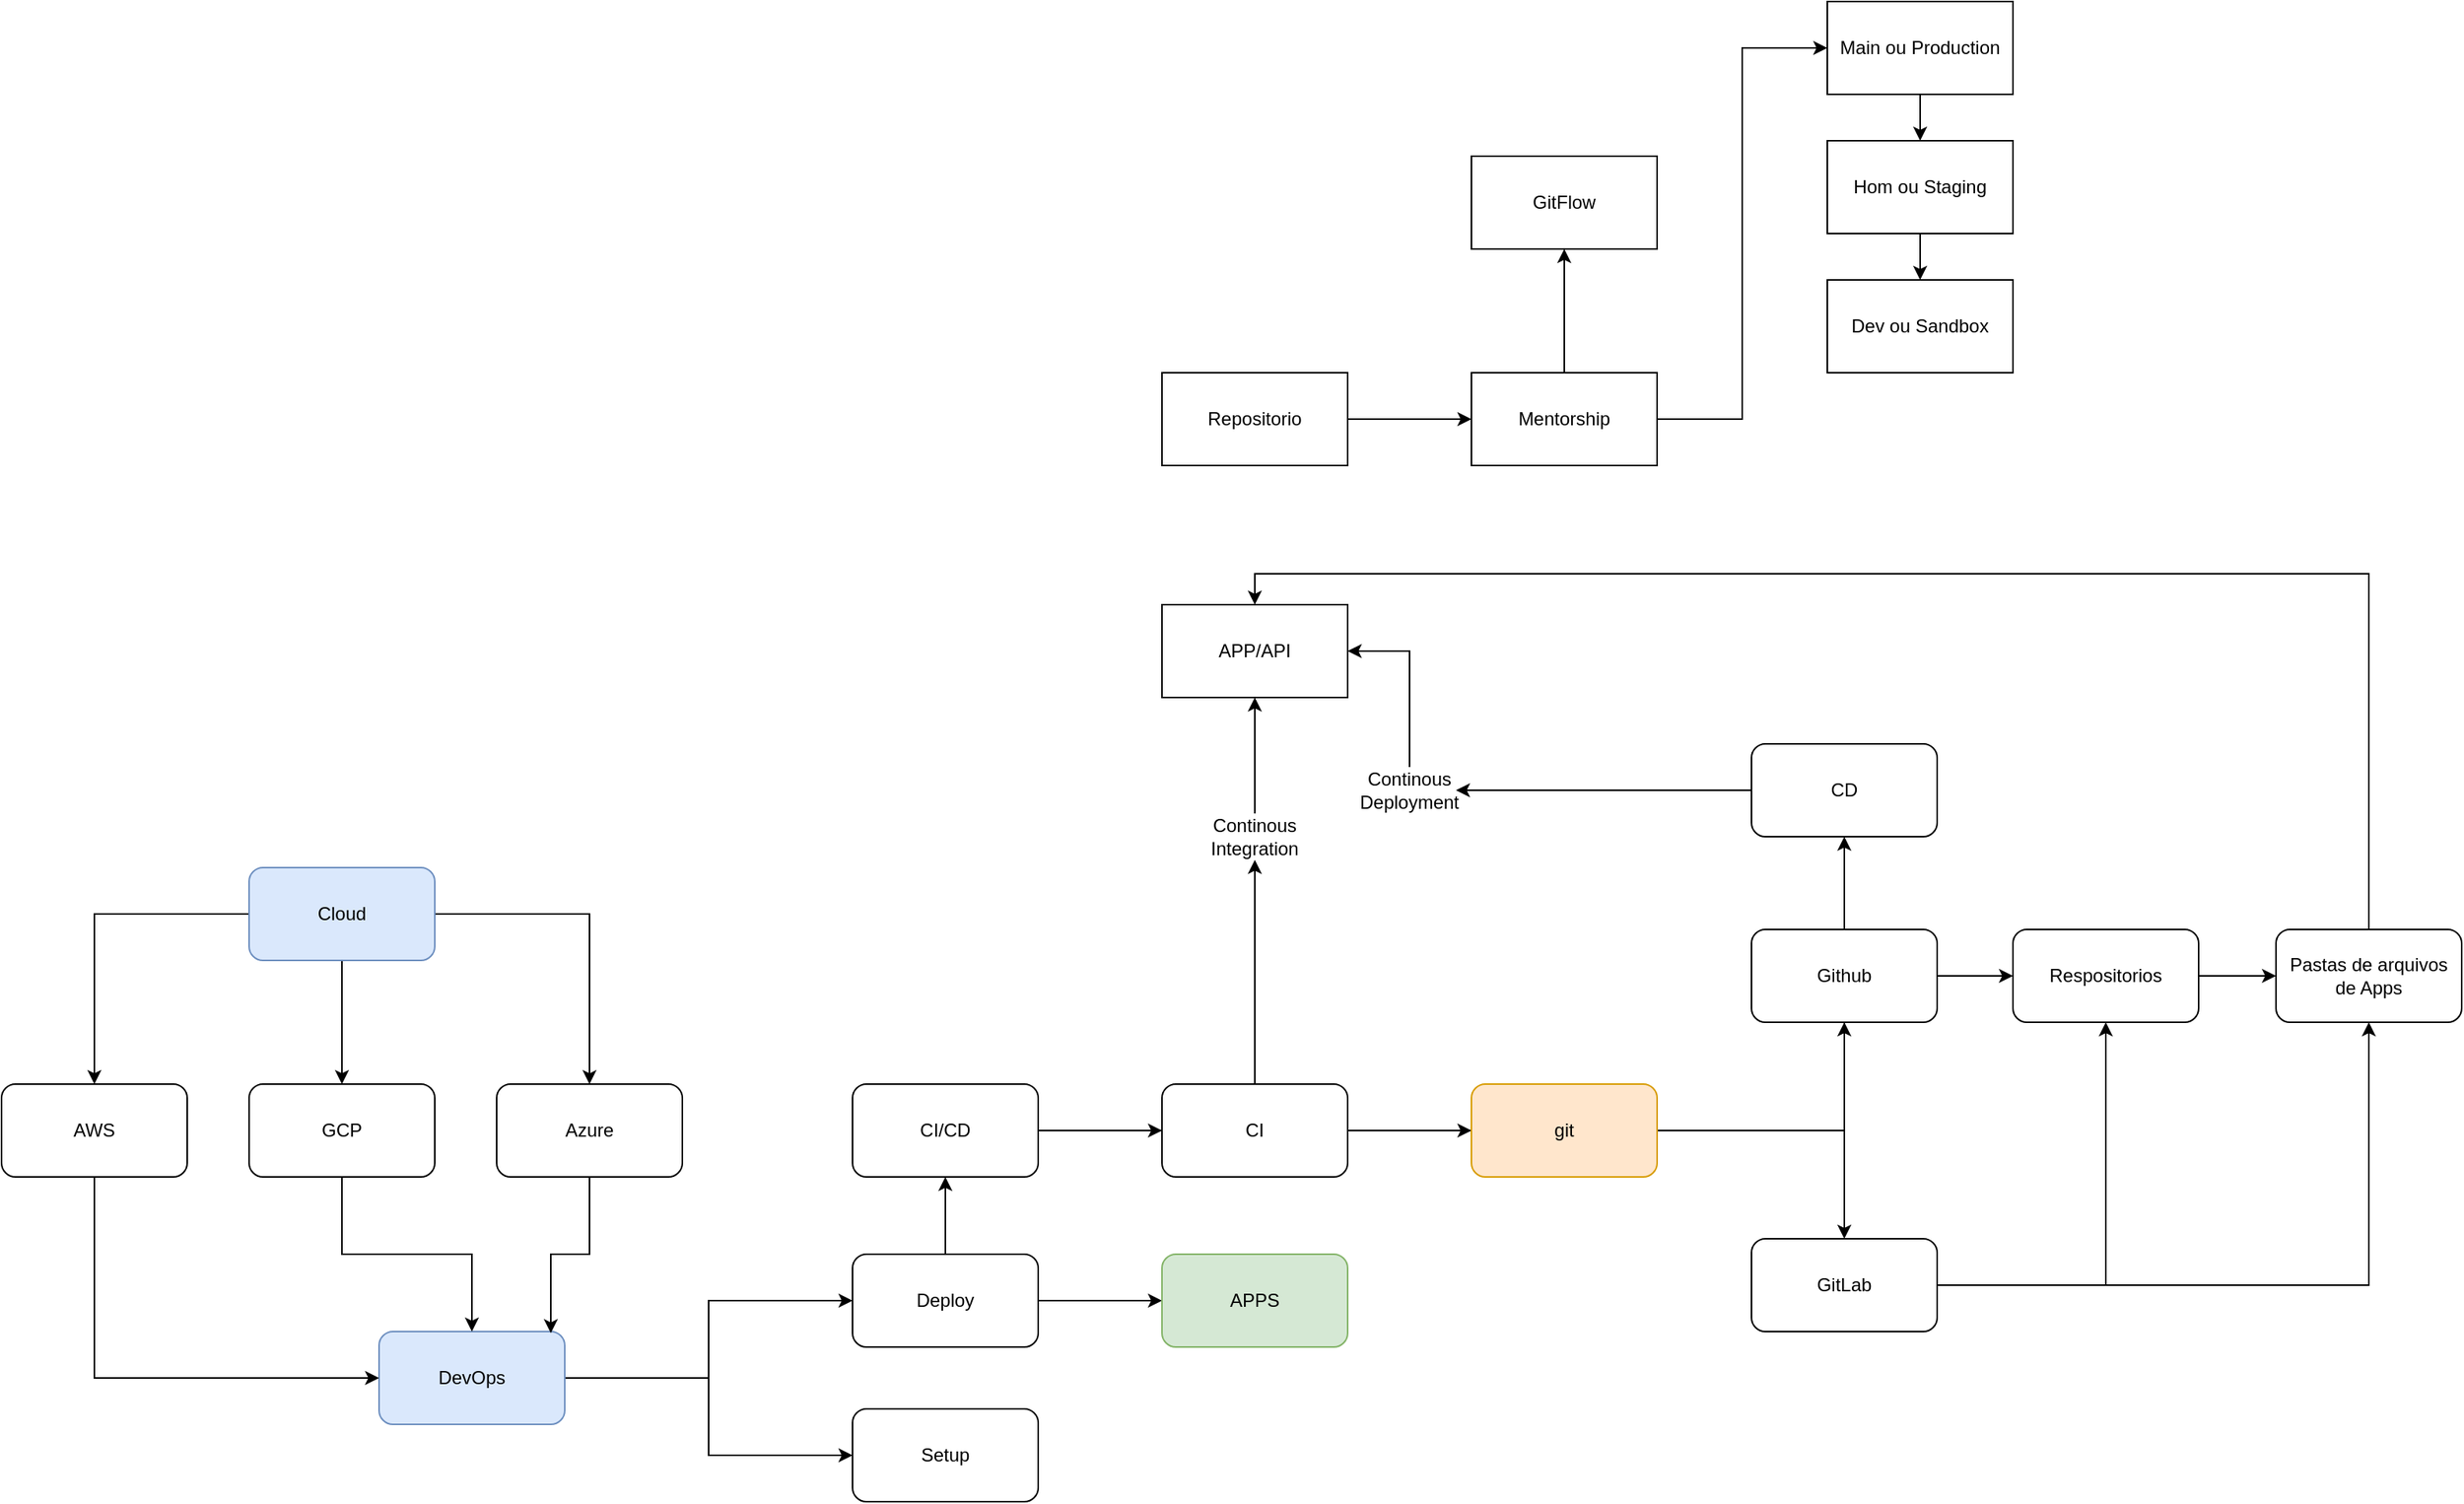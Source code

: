 <mxfile version="26.0.15">
  <diagram name="Página-1" id="hYEqRv1w4LwcuFYXuRzD">
    <mxGraphModel dx="2049" dy="2235" grid="1" gridSize="10" guides="1" tooltips="1" connect="1" arrows="1" fold="1" page="1" pageScale="1" pageWidth="827" pageHeight="1169" math="0" shadow="0">
      <root>
        <mxCell id="0" />
        <mxCell id="1" parent="0" />
        <mxCell id="naqiQqHyp54awo7Qhhlg-5" value="" style="edgeStyle=orthogonalEdgeStyle;rounded=0;orthogonalLoop=1;jettySize=auto;html=1;" edge="1" parent="1" source="naqiQqHyp54awo7Qhhlg-2" target="naqiQqHyp54awo7Qhhlg-4">
          <mxGeometry relative="1" as="geometry" />
        </mxCell>
        <mxCell id="naqiQqHyp54awo7Qhhlg-7" value="" style="edgeStyle=orthogonalEdgeStyle;rounded=0;orthogonalLoop=1;jettySize=auto;html=1;" edge="1" parent="1" source="naqiQqHyp54awo7Qhhlg-2" target="naqiQqHyp54awo7Qhhlg-6">
          <mxGeometry relative="1" as="geometry" />
        </mxCell>
        <mxCell id="naqiQqHyp54awo7Qhhlg-9" value="" style="edgeStyle=orthogonalEdgeStyle;rounded=0;orthogonalLoop=1;jettySize=auto;html=1;" edge="1" parent="1" source="naqiQqHyp54awo7Qhhlg-2" target="naqiQqHyp54awo7Qhhlg-8">
          <mxGeometry relative="1" as="geometry" />
        </mxCell>
        <mxCell id="naqiQqHyp54awo7Qhhlg-2" value="Cloud" style="rounded=1;whiteSpace=wrap;html=1;fillColor=#dae8fc;strokeColor=#6c8ebf;" vertex="1" parent="1">
          <mxGeometry x="210" y="150" width="120" height="60" as="geometry" />
        </mxCell>
        <mxCell id="naqiQqHyp54awo7Qhhlg-11" value="" style="edgeStyle=orthogonalEdgeStyle;rounded=0;orthogonalLoop=1;jettySize=auto;html=1;" edge="1" parent="1" source="naqiQqHyp54awo7Qhhlg-3" target="naqiQqHyp54awo7Qhhlg-10">
          <mxGeometry relative="1" as="geometry" />
        </mxCell>
        <mxCell id="naqiQqHyp54awo7Qhhlg-13" value="" style="edgeStyle=orthogonalEdgeStyle;rounded=0;orthogonalLoop=1;jettySize=auto;html=1;entryX=0;entryY=0.5;entryDx=0;entryDy=0;" edge="1" parent="1" source="naqiQqHyp54awo7Qhhlg-3" target="naqiQqHyp54awo7Qhhlg-12">
          <mxGeometry relative="1" as="geometry">
            <mxPoint x="600" y="520" as="targetPoint" />
          </mxGeometry>
        </mxCell>
        <mxCell id="naqiQqHyp54awo7Qhhlg-3" value="DevOps" style="rounded=1;whiteSpace=wrap;html=1;fillColor=#dae8fc;strokeColor=#6c8ebf;" vertex="1" parent="1">
          <mxGeometry x="294" y="450" width="120" height="60" as="geometry" />
        </mxCell>
        <mxCell id="naqiQqHyp54awo7Qhhlg-14" style="edgeStyle=orthogonalEdgeStyle;rounded=0;orthogonalLoop=1;jettySize=auto;html=1;exitX=0.5;exitY=1;exitDx=0;exitDy=0;entryX=0;entryY=0.5;entryDx=0;entryDy=0;" edge="1" parent="1" source="naqiQqHyp54awo7Qhhlg-4" target="naqiQqHyp54awo7Qhhlg-3">
          <mxGeometry relative="1" as="geometry" />
        </mxCell>
        <mxCell id="naqiQqHyp54awo7Qhhlg-4" value="AWS" style="rounded=1;whiteSpace=wrap;html=1;" vertex="1" parent="1">
          <mxGeometry x="50" y="290" width="120" height="60" as="geometry" />
        </mxCell>
        <mxCell id="naqiQqHyp54awo7Qhhlg-15" style="edgeStyle=orthogonalEdgeStyle;rounded=0;orthogonalLoop=1;jettySize=auto;html=1;exitX=0.5;exitY=1;exitDx=0;exitDy=0;entryX=0.5;entryY=0;entryDx=0;entryDy=0;" edge="1" parent="1" source="naqiQqHyp54awo7Qhhlg-6" target="naqiQqHyp54awo7Qhhlg-3">
          <mxGeometry relative="1" as="geometry" />
        </mxCell>
        <mxCell id="naqiQqHyp54awo7Qhhlg-6" value="&lt;div&gt;GCP&lt;/div&gt;" style="rounded=1;whiteSpace=wrap;html=1;" vertex="1" parent="1">
          <mxGeometry x="210" y="290" width="120" height="60" as="geometry" />
        </mxCell>
        <mxCell id="naqiQqHyp54awo7Qhhlg-8" value="Azure" style="rounded=1;whiteSpace=wrap;html=1;" vertex="1" parent="1">
          <mxGeometry x="370" y="290" width="120" height="60" as="geometry" />
        </mxCell>
        <mxCell id="naqiQqHyp54awo7Qhhlg-18" value="" style="edgeStyle=orthogonalEdgeStyle;rounded=0;orthogonalLoop=1;jettySize=auto;html=1;" edge="1" parent="1" source="naqiQqHyp54awo7Qhhlg-10" target="naqiQqHyp54awo7Qhhlg-17">
          <mxGeometry relative="1" as="geometry" />
        </mxCell>
        <mxCell id="naqiQqHyp54awo7Qhhlg-20" value="" style="edgeStyle=orthogonalEdgeStyle;rounded=0;orthogonalLoop=1;jettySize=auto;html=1;" edge="1" parent="1" source="naqiQqHyp54awo7Qhhlg-10" target="naqiQqHyp54awo7Qhhlg-19">
          <mxGeometry relative="1" as="geometry" />
        </mxCell>
        <mxCell id="naqiQqHyp54awo7Qhhlg-10" value="&lt;div&gt;Deploy&lt;/div&gt;" style="rounded=1;whiteSpace=wrap;html=1;" vertex="1" parent="1">
          <mxGeometry x="600" y="400" width="120" height="60" as="geometry" />
        </mxCell>
        <mxCell id="naqiQqHyp54awo7Qhhlg-12" value="Setup" style="rounded=1;whiteSpace=wrap;html=1;" vertex="1" parent="1">
          <mxGeometry x="600" y="500" width="120" height="60" as="geometry" />
        </mxCell>
        <mxCell id="naqiQqHyp54awo7Qhhlg-16" style="edgeStyle=orthogonalEdgeStyle;rounded=0;orthogonalLoop=1;jettySize=auto;html=1;exitX=0.5;exitY=1;exitDx=0;exitDy=0;entryX=0.925;entryY=0.017;entryDx=0;entryDy=0;entryPerimeter=0;" edge="1" parent="1" source="naqiQqHyp54awo7Qhhlg-8" target="naqiQqHyp54awo7Qhhlg-3">
          <mxGeometry relative="1" as="geometry" />
        </mxCell>
        <mxCell id="naqiQqHyp54awo7Qhhlg-17" value="APPS" style="rounded=1;whiteSpace=wrap;html=1;fillColor=#d5e8d4;strokeColor=#82b366;" vertex="1" parent="1">
          <mxGeometry x="800" y="400" width="120" height="60" as="geometry" />
        </mxCell>
        <mxCell id="naqiQqHyp54awo7Qhhlg-22" value="" style="edgeStyle=orthogonalEdgeStyle;rounded=0;orthogonalLoop=1;jettySize=auto;html=1;" edge="1" parent="1" source="naqiQqHyp54awo7Qhhlg-19" target="naqiQqHyp54awo7Qhhlg-21">
          <mxGeometry relative="1" as="geometry" />
        </mxCell>
        <mxCell id="naqiQqHyp54awo7Qhhlg-24" value="" style="edgeStyle=orthogonalEdgeStyle;rounded=0;orthogonalLoop=1;jettySize=auto;html=1;" edge="1" parent="1" source="naqiQqHyp54awo7Qhhlg-19" target="naqiQqHyp54awo7Qhhlg-23">
          <mxGeometry relative="1" as="geometry" />
        </mxCell>
        <mxCell id="naqiQqHyp54awo7Qhhlg-19" value="CI/CD" style="rounded=1;whiteSpace=wrap;html=1;" vertex="1" parent="1">
          <mxGeometry x="600" y="290" width="120" height="60" as="geometry" />
        </mxCell>
        <mxCell id="naqiQqHyp54awo7Qhhlg-26" value="" style="edgeStyle=orthogonalEdgeStyle;rounded=0;orthogonalLoop=1;jettySize=auto;html=1;" edge="1" parent="1" source="naqiQqHyp54awo7Qhhlg-21" target="naqiQqHyp54awo7Qhhlg-25">
          <mxGeometry relative="1" as="geometry" />
        </mxCell>
        <mxCell id="naqiQqHyp54awo7Qhhlg-32" style="edgeStyle=orthogonalEdgeStyle;rounded=0;orthogonalLoop=1;jettySize=auto;html=1;exitX=0.5;exitY=0;exitDx=0;exitDy=0;entryX=0.5;entryY=1;entryDx=0;entryDy=0;" edge="1" parent="1" source="naqiQqHyp54awo7Qhhlg-21" target="naqiQqHyp54awo7Qhhlg-31">
          <mxGeometry relative="1" as="geometry" />
        </mxCell>
        <mxCell id="naqiQqHyp54awo7Qhhlg-21" value="CI" style="rounded=1;whiteSpace=wrap;html=1;" vertex="1" parent="1">
          <mxGeometry x="800" y="290" width="120" height="60" as="geometry" />
        </mxCell>
        <mxCell id="naqiQqHyp54awo7Qhhlg-35" style="edgeStyle=orthogonalEdgeStyle;rounded=0;orthogonalLoop=1;jettySize=auto;html=1;exitX=0;exitY=0.5;exitDx=0;exitDy=0;" edge="1" parent="1" source="naqiQqHyp54awo7Qhhlg-23" target="naqiQqHyp54awo7Qhhlg-33">
          <mxGeometry relative="1" as="geometry" />
        </mxCell>
        <mxCell id="naqiQqHyp54awo7Qhhlg-23" value="CD" style="rounded=1;whiteSpace=wrap;html=1;" vertex="1" parent="1">
          <mxGeometry x="1181" y="70" width="120" height="60" as="geometry" />
        </mxCell>
        <mxCell id="naqiQqHyp54awo7Qhhlg-28" value="" style="edgeStyle=orthogonalEdgeStyle;rounded=0;orthogonalLoop=1;jettySize=auto;html=1;" edge="1" parent="1" source="naqiQqHyp54awo7Qhhlg-25" target="naqiQqHyp54awo7Qhhlg-27">
          <mxGeometry relative="1" as="geometry" />
        </mxCell>
        <mxCell id="naqiQqHyp54awo7Qhhlg-30" value="" style="edgeStyle=orthogonalEdgeStyle;rounded=0;orthogonalLoop=1;jettySize=auto;html=1;" edge="1" parent="1" source="naqiQqHyp54awo7Qhhlg-25" target="naqiQqHyp54awo7Qhhlg-29">
          <mxGeometry relative="1" as="geometry" />
        </mxCell>
        <mxCell id="naqiQqHyp54awo7Qhhlg-25" value="git" style="rounded=1;whiteSpace=wrap;html=1;fillColor=#ffe6cc;strokeColor=#d79b00;" vertex="1" parent="1">
          <mxGeometry x="1000" y="290" width="120" height="60" as="geometry" />
        </mxCell>
        <mxCell id="naqiQqHyp54awo7Qhhlg-37" value="" style="edgeStyle=orthogonalEdgeStyle;rounded=0;orthogonalLoop=1;jettySize=auto;html=1;" edge="1" parent="1" source="naqiQqHyp54awo7Qhhlg-27" target="naqiQqHyp54awo7Qhhlg-36">
          <mxGeometry relative="1" as="geometry" />
        </mxCell>
        <mxCell id="naqiQqHyp54awo7Qhhlg-27" value="Github" style="rounded=1;whiteSpace=wrap;html=1;" vertex="1" parent="1">
          <mxGeometry x="1181" y="190" width="120" height="60" as="geometry" />
        </mxCell>
        <mxCell id="naqiQqHyp54awo7Qhhlg-40" style="edgeStyle=orthogonalEdgeStyle;rounded=0;orthogonalLoop=1;jettySize=auto;html=1;exitX=1;exitY=0.5;exitDx=0;exitDy=0;" edge="1" parent="1" source="naqiQqHyp54awo7Qhhlg-29" target="naqiQqHyp54awo7Qhhlg-36">
          <mxGeometry relative="1" as="geometry" />
        </mxCell>
        <mxCell id="naqiQqHyp54awo7Qhhlg-41" style="edgeStyle=orthogonalEdgeStyle;rounded=0;orthogonalLoop=1;jettySize=auto;html=1;exitX=1;exitY=0.5;exitDx=0;exitDy=0;entryX=0.5;entryY=1;entryDx=0;entryDy=0;" edge="1" parent="1" source="naqiQqHyp54awo7Qhhlg-29" target="naqiQqHyp54awo7Qhhlg-38">
          <mxGeometry relative="1" as="geometry" />
        </mxCell>
        <mxCell id="naqiQqHyp54awo7Qhhlg-29" value="GitLab" style="rounded=1;whiteSpace=wrap;html=1;" vertex="1" parent="1">
          <mxGeometry x="1181" y="390" width="120" height="60" as="geometry" />
        </mxCell>
        <mxCell id="naqiQqHyp54awo7Qhhlg-44" style="edgeStyle=orthogonalEdgeStyle;rounded=0;orthogonalLoop=1;jettySize=auto;html=1;exitX=0.5;exitY=0;exitDx=0;exitDy=0;entryX=0.5;entryY=1;entryDx=0;entryDy=0;" edge="1" parent="1" source="naqiQqHyp54awo7Qhhlg-31" target="naqiQqHyp54awo7Qhhlg-43">
          <mxGeometry relative="1" as="geometry" />
        </mxCell>
        <mxCell id="naqiQqHyp54awo7Qhhlg-31" value="Continous Integration" style="text;html=1;align=center;verticalAlign=middle;whiteSpace=wrap;rounded=0;" vertex="1" parent="1">
          <mxGeometry x="830" y="115" width="60" height="30" as="geometry" />
        </mxCell>
        <mxCell id="naqiQqHyp54awo7Qhhlg-45" style="edgeStyle=orthogonalEdgeStyle;rounded=0;orthogonalLoop=1;jettySize=auto;html=1;exitX=0.5;exitY=0;exitDx=0;exitDy=0;entryX=1;entryY=0.5;entryDx=0;entryDy=0;" edge="1" parent="1" source="naqiQqHyp54awo7Qhhlg-33" target="naqiQqHyp54awo7Qhhlg-43">
          <mxGeometry relative="1" as="geometry" />
        </mxCell>
        <mxCell id="naqiQqHyp54awo7Qhhlg-33" value="Continous Deployment" style="text;html=1;align=center;verticalAlign=middle;whiteSpace=wrap;rounded=0;" vertex="1" parent="1">
          <mxGeometry x="930" y="85" width="60" height="30" as="geometry" />
        </mxCell>
        <mxCell id="naqiQqHyp54awo7Qhhlg-39" value="" style="edgeStyle=orthogonalEdgeStyle;rounded=0;orthogonalLoop=1;jettySize=auto;html=1;" edge="1" parent="1" source="naqiQqHyp54awo7Qhhlg-36" target="naqiQqHyp54awo7Qhhlg-38">
          <mxGeometry relative="1" as="geometry" />
        </mxCell>
        <mxCell id="naqiQqHyp54awo7Qhhlg-36" value="Respositorios" style="whiteSpace=wrap;html=1;rounded=1;" vertex="1" parent="1">
          <mxGeometry x="1350" y="190" width="120" height="60" as="geometry" />
        </mxCell>
        <mxCell id="naqiQqHyp54awo7Qhhlg-46" style="edgeStyle=orthogonalEdgeStyle;rounded=0;orthogonalLoop=1;jettySize=auto;html=1;exitX=0.5;exitY=0;exitDx=0;exitDy=0;entryX=0.5;entryY=0;entryDx=0;entryDy=0;" edge="1" parent="1" source="naqiQqHyp54awo7Qhhlg-38" target="naqiQqHyp54awo7Qhhlg-43">
          <mxGeometry relative="1" as="geometry" />
        </mxCell>
        <mxCell id="naqiQqHyp54awo7Qhhlg-38" value="Pastas de arquivos de Apps" style="whiteSpace=wrap;html=1;rounded=1;" vertex="1" parent="1">
          <mxGeometry x="1520" y="190" width="120" height="60" as="geometry" />
        </mxCell>
        <mxCell id="naqiQqHyp54awo7Qhhlg-43" value="APP/API" style="rounded=0;whiteSpace=wrap;html=1;" vertex="1" parent="1">
          <mxGeometry x="800" y="-20" width="120" height="60" as="geometry" />
        </mxCell>
        <mxCell id="naqiQqHyp54awo7Qhhlg-49" value="" style="edgeStyle=orthogonalEdgeStyle;rounded=0;orthogonalLoop=1;jettySize=auto;html=1;" edge="1" parent="1" source="naqiQqHyp54awo7Qhhlg-47" target="naqiQqHyp54awo7Qhhlg-48">
          <mxGeometry relative="1" as="geometry" />
        </mxCell>
        <mxCell id="naqiQqHyp54awo7Qhhlg-47" value="Repositorio" style="rounded=0;whiteSpace=wrap;html=1;" vertex="1" parent="1">
          <mxGeometry x="800" y="-170" width="120" height="60" as="geometry" />
        </mxCell>
        <mxCell id="naqiQqHyp54awo7Qhhlg-55" style="edgeStyle=orthogonalEdgeStyle;rounded=0;orthogonalLoop=1;jettySize=auto;html=1;exitX=1;exitY=0.5;exitDx=0;exitDy=0;entryX=0;entryY=0.5;entryDx=0;entryDy=0;" edge="1" parent="1" source="naqiQqHyp54awo7Qhhlg-48" target="naqiQqHyp54awo7Qhhlg-50">
          <mxGeometry relative="1" as="geometry" />
        </mxCell>
        <mxCell id="naqiQqHyp54awo7Qhhlg-57" value="" style="edgeStyle=orthogonalEdgeStyle;rounded=0;orthogonalLoop=1;jettySize=auto;html=1;" edge="1" parent="1" source="naqiQqHyp54awo7Qhhlg-48" target="naqiQqHyp54awo7Qhhlg-56">
          <mxGeometry relative="1" as="geometry" />
        </mxCell>
        <mxCell id="naqiQqHyp54awo7Qhhlg-48" value="Mentorship" style="rounded=0;whiteSpace=wrap;html=1;" vertex="1" parent="1">
          <mxGeometry x="1000" y="-170" width="120" height="60" as="geometry" />
        </mxCell>
        <mxCell id="naqiQqHyp54awo7Qhhlg-52" value="" style="edgeStyle=orthogonalEdgeStyle;rounded=0;orthogonalLoop=1;jettySize=auto;html=1;" edge="1" parent="1" source="naqiQqHyp54awo7Qhhlg-50" target="naqiQqHyp54awo7Qhhlg-51">
          <mxGeometry relative="1" as="geometry" />
        </mxCell>
        <mxCell id="naqiQqHyp54awo7Qhhlg-50" value="Main ou Production" style="rounded=0;whiteSpace=wrap;html=1;" vertex="1" parent="1">
          <mxGeometry x="1230" y="-410" width="120" height="60" as="geometry" />
        </mxCell>
        <mxCell id="naqiQqHyp54awo7Qhhlg-54" value="" style="edgeStyle=orthogonalEdgeStyle;rounded=0;orthogonalLoop=1;jettySize=auto;html=1;" edge="1" parent="1" source="naqiQqHyp54awo7Qhhlg-51" target="naqiQqHyp54awo7Qhhlg-53">
          <mxGeometry relative="1" as="geometry" />
        </mxCell>
        <mxCell id="naqiQqHyp54awo7Qhhlg-51" value="Hom ou Staging" style="rounded=0;whiteSpace=wrap;html=1;" vertex="1" parent="1">
          <mxGeometry x="1230" y="-320" width="120" height="60" as="geometry" />
        </mxCell>
        <mxCell id="naqiQqHyp54awo7Qhhlg-53" value="Dev ou Sandbox" style="rounded=0;whiteSpace=wrap;html=1;" vertex="1" parent="1">
          <mxGeometry x="1230" y="-230" width="120" height="60" as="geometry" />
        </mxCell>
        <mxCell id="naqiQqHyp54awo7Qhhlg-56" value="GitFlow" style="rounded=0;whiteSpace=wrap;html=1;" vertex="1" parent="1">
          <mxGeometry x="1000" y="-310" width="120" height="60" as="geometry" />
        </mxCell>
      </root>
    </mxGraphModel>
  </diagram>
</mxfile>
